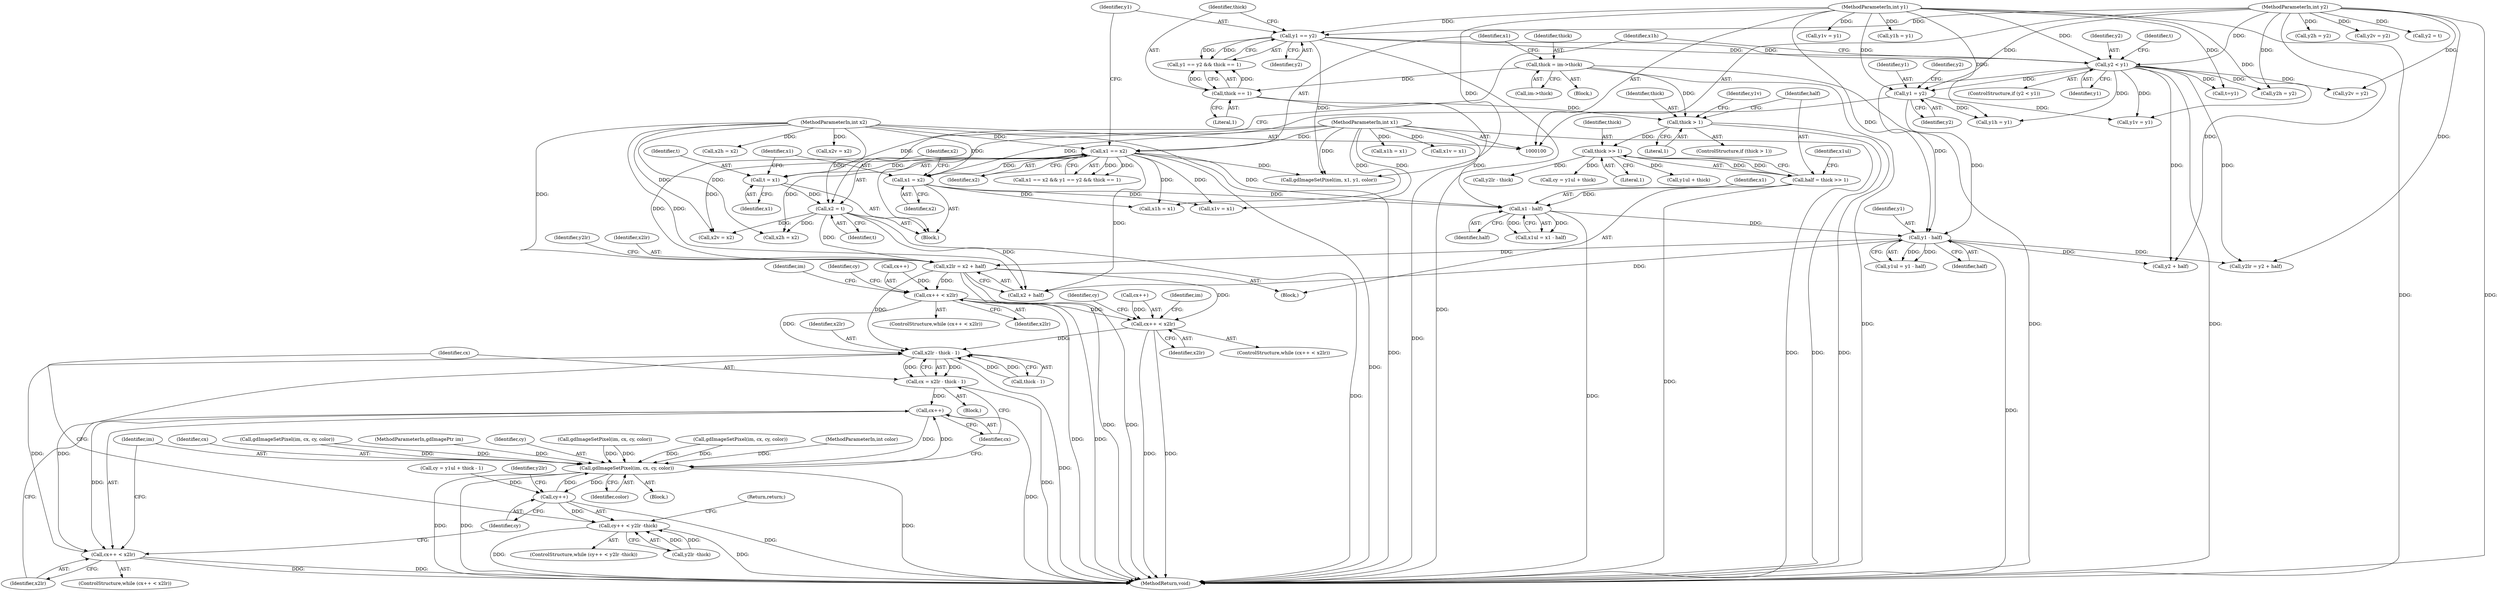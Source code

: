 digraph "0_php-src_c395c6e5d7e8df37a21265ff76e48fe75ceb5ae6?w=1_5@integer" {
"1000240" [label="(Call,x2lr = x2 + half)"];
"1000104" [label="(MethodParameterIn,int x2)"];
"1000186" [label="(Call,x2 = t)"];
"1000180" [label="(Call,t = x1)"];
"1000149" [label="(Call,x1 == x2)"];
"1000102" [label="(MethodParameterIn,int x1)"];
"1000237" [label="(Call,y1 - half)"];
"1000103" [label="(MethodParameterIn,int y1)"];
"1000167" [label="(Call,y2 < y1)"];
"1000153" [label="(Call,y1 == y2)"];
"1000105" [label="(MethodParameterIn,int y2)"];
"1000174" [label="(Call,y1 = y2)"];
"1000232" [label="(Call,x1 - half)"];
"1000183" [label="(Call,x1 = x2)"];
"1000225" [label="(Call,half = thick >> 1)"];
"1000227" [label="(Call,thick >> 1)"];
"1000214" [label="(Call,thick > 1)"];
"1000141" [label="(Call,thick = im->thick)"];
"1000156" [label="(Call,thick == 1)"];
"1000267" [label="(Call,cx++ < x2lr)"];
"1000294" [label="(Call,cx++ < x2lr)"];
"1000354" [label="(Call,x2lr - thick - 1)"];
"1000352" [label="(Call,cx = x2lr - thick - 1)"];
"1000361" [label="(Call,cx++)"];
"1000360" [label="(Call,cx++ < x2lr)"];
"1000365" [label="(Call,gdImageSetPixel(im, cx, cy, color))"];
"1000346" [label="(Call,cy++)"];
"1000345" [label="(Call,cy++ < y2lr -thick)"];
"1000204" [label="(Call,x2v = x2)"];
"1000170" [label="(Block,)"];
"1000217" [label="(Block,)"];
"1000149" [label="(Call,x1 == x2)"];
"1000153" [label="(Call,y1 == y2)"];
"1000180" [label="(Call,t = x1)"];
"1000297" [label="(Identifier,x2lr)"];
"1000198" [label="(Call,y1v = y1)"];
"1000176" [label="(Identifier,y2)"];
"1000337" [label="(Call,cy = y1ul + thick - 1)"];
"1000150" [label="(Identifier,x1)"];
"1000228" [label="(Identifier,thick)"];
"1000362" [label="(Identifier,cx)"];
"1000347" [label="(Identifier,cy)"];
"1000154" [label="(Identifier,y1)"];
"1000190" [label="(Identifier,x1h)"];
"1000181" [label="(Identifier,t)"];
"1000151" [label="(Identifier,x2)"];
"1000299" [label="(Call,gdImageSetPixel(im, cx, cy, color))"];
"1000237" [label="(Call,y1 - half)"];
"1000121" [label="(Call,y1v = y1)"];
"1000266" [label="(ControlStructure,while (cx++ < x2lr))"];
"1000369" [label="(Identifier,color)"];
"1000285" [label="(Identifier,cy)"];
"1000133" [label="(Call,y2h = y2)"];
"1000102" [label="(MethodParameterIn,int x1)"];
"1000213" [label="(ControlStructure,if (thick > 1))"];
"1000137" [label="(Call,y2v = y2)"];
"1000238" [label="(Identifier,y1)"];
"1000227" [label="(Call,thick >> 1)"];
"1000239" [label="(Identifier,half)"];
"1000356" [label="(Call,thick - 1)"];
"1000183" [label="(Call,x1 = x2)"];
"1000141" [label="(Call,thick = im->thick)"];
"1000270" [label="(Identifier,x2lr)"];
"1000258" [label="(Identifier,cy)"];
"1000367" [label="(Identifier,cx)"];
"1000354" [label="(Call,x2lr - thick - 1)"];
"1000216" [label="(Literal,1)"];
"1000156" [label="(Call,thick == 1)"];
"1000177" [label="(Call,y2 = t)"];
"1000365" [label="(Call,gdImageSetPixel(im, cx, cy, color))"];
"1000293" [label="(ControlStructure,while (cx++ < x2lr))"];
"1000267" [label="(Call,cx++ < x2lr)"];
"1000346" [label="(Call,cy++)"];
"1000207" [label="(Call,y2h = y2)"];
"1000167" [label="(Call,y2 < y1)"];
"1000188" [label="(Identifier,t)"];
"1000295" [label="(Call,cx++)"];
"1000345" [label="(Call,cy++ < y2lr -thick)"];
"1000192" [label="(Call,x1v = x1)"];
"1000226" [label="(Identifier,half)"];
"1000185" [label="(Identifier,x2)"];
"1000242" [label="(Call,x2 + half)"];
"1000332" [label="(Call,gdImageSetPixel(im, cx, cy, color))"];
"1000352" [label="(Call,cx = x2lr - thick - 1)"];
"1000171" [label="(Call,t=y1)"];
"1000230" [label="(Call,x1ul = x1 - half)"];
"1000215" [label="(Identifier,thick)"];
"1000101" [label="(MethodParameterIn,gdImagePtr im)"];
"1000175" [label="(Identifier,y1)"];
"1000166" [label="(ControlStructure,if (y2 < y1))"];
"1000247" [label="(Call,y2 + half)"];
"1000364" [label="(Block,)"];
"1000174" [label="(Call,y1 = y2)"];
"1000246" [label="(Identifier,y2lr)"];
"1000225" [label="(Call,half = thick >> 1)"];
"1000125" [label="(Call,x2h = x2)"];
"1000160" [label="(Call,gdImageSetPixel(im, x1, y1, color))"];
"1000195" [label="(Call,y1h = y1)"];
"1000234" [label="(Identifier,half)"];
"1000182" [label="(Identifier,x1)"];
"1000361" [label="(Call,cx++)"];
"1000351" [label="(Block,)"];
"1000279" [label="(Call,y2lr - thick)"];
"1000250" [label="(Call,cy = y1ul + thick)"];
"1000355" [label="(Identifier,x2lr)"];
"1000189" [label="(Call,x1h = x1)"];
"1000214" [label="(Call,thick > 1)"];
"1000241" [label="(Identifier,x2lr)"];
"1000240" [label="(Call,x2lr = x2 + half)"];
"1000129" [label="(Call,x2v = x2)"];
"1000109" [label="(Call,x1h = x1)"];
"1000187" [label="(Identifier,x2)"];
"1000148" [label="(Call,x1 == x2 && y1 == y2 && thick == 1)"];
"1000184" [label="(Identifier,x1)"];
"1000113" [label="(Call,x1v = x1)"];
"1000231" [label="(Identifier,x1ul)"];
"1000117" [label="(Call,y1h = y1)"];
"1000142" [label="(Identifier,thick)"];
"1000169" [label="(Identifier,y1)"];
"1000374" [label="(Identifier,y1v)"];
"1000368" [label="(Identifier,cy)"];
"1000233" [label="(Identifier,x1)"];
"1000143" [label="(Call,im->thick)"];
"1000360" [label="(Call,cx++ < x2lr)"];
"1000294" [label="(Call,cx++ < x2lr)"];
"1000349" [label="(Identifier,y2lr)"];
"1000268" [label="(Call,cx++)"];
"1000235" [label="(Call,y1ul = y1 - half)"];
"1000186" [label="(Call,x2 = t)"];
"1000105" [label="(MethodParameterIn,int y2)"];
"1000107" [label="(Block,)"];
"1000232" [label="(Call,x1 - half)"];
"1000359" [label="(ControlStructure,while (cx++ < x2lr))"];
"1000348" [label="(Call,y2lr -thick)"];
"1000210" [label="(Call,y2v = y2)"];
"1000104" [label="(MethodParameterIn,int x2)"];
"1000229" [label="(Literal,1)"];
"1000155" [label="(Identifier,y2)"];
"1000273" [label="(Identifier,im)"];
"1000366" [label="(Identifier,im)"];
"1000201" [label="(Call,x2h = x2)"];
"1000245" [label="(Call,y2lr = y2 + half)"];
"1000157" [label="(Identifier,thick)"];
"1000353" [label="(Identifier,cx)"];
"1000272" [label="(Call,gdImageSetPixel(im, cx, cy, color))"];
"1000300" [label="(Identifier,im)"];
"1000158" [label="(Literal,1)"];
"1000152" [label="(Call,y1 == y2 && thick == 1)"];
"1000106" [label="(MethodParameterIn,int color)"];
"1000370" [label="(Return,return;)"];
"1000363" [label="(Identifier,x2lr)"];
"1000103" [label="(MethodParameterIn,int y1)"];
"1000344" [label="(ControlStructure,while (cy++ < y2lr -thick))"];
"1000411" [label="(MethodReturn,void)"];
"1000178" [label="(Identifier,y2)"];
"1000252" [label="(Call,y1ul + thick)"];
"1000168" [label="(Identifier,y2)"];
"1000172" [label="(Identifier,t)"];
"1000240" -> "1000217"  [label="AST: "];
"1000240" -> "1000242"  [label="CFG: "];
"1000241" -> "1000240"  [label="AST: "];
"1000242" -> "1000240"  [label="AST: "];
"1000246" -> "1000240"  [label="CFG: "];
"1000240" -> "1000411"  [label="DDG: "];
"1000240" -> "1000411"  [label="DDG: "];
"1000104" -> "1000240"  [label="DDG: "];
"1000186" -> "1000240"  [label="DDG: "];
"1000149" -> "1000240"  [label="DDG: "];
"1000237" -> "1000240"  [label="DDG: "];
"1000240" -> "1000267"  [label="DDG: "];
"1000240" -> "1000294"  [label="DDG: "];
"1000240" -> "1000354"  [label="DDG: "];
"1000104" -> "1000100"  [label="AST: "];
"1000104" -> "1000411"  [label="DDG: "];
"1000104" -> "1000125"  [label="DDG: "];
"1000104" -> "1000129"  [label="DDG: "];
"1000104" -> "1000149"  [label="DDG: "];
"1000104" -> "1000183"  [label="DDG: "];
"1000104" -> "1000186"  [label="DDG: "];
"1000104" -> "1000201"  [label="DDG: "];
"1000104" -> "1000204"  [label="DDG: "];
"1000104" -> "1000242"  [label="DDG: "];
"1000186" -> "1000170"  [label="AST: "];
"1000186" -> "1000188"  [label="CFG: "];
"1000187" -> "1000186"  [label="AST: "];
"1000188" -> "1000186"  [label="AST: "];
"1000190" -> "1000186"  [label="CFG: "];
"1000186" -> "1000411"  [label="DDG: "];
"1000180" -> "1000186"  [label="DDG: "];
"1000186" -> "1000201"  [label="DDG: "];
"1000186" -> "1000204"  [label="DDG: "];
"1000186" -> "1000242"  [label="DDG: "];
"1000180" -> "1000170"  [label="AST: "];
"1000180" -> "1000182"  [label="CFG: "];
"1000181" -> "1000180"  [label="AST: "];
"1000182" -> "1000180"  [label="AST: "];
"1000184" -> "1000180"  [label="CFG: "];
"1000149" -> "1000180"  [label="DDG: "];
"1000102" -> "1000180"  [label="DDG: "];
"1000149" -> "1000148"  [label="AST: "];
"1000149" -> "1000151"  [label="CFG: "];
"1000150" -> "1000149"  [label="AST: "];
"1000151" -> "1000149"  [label="AST: "];
"1000154" -> "1000149"  [label="CFG: "];
"1000148" -> "1000149"  [label="CFG: "];
"1000149" -> "1000411"  [label="DDG: "];
"1000149" -> "1000148"  [label="DDG: "];
"1000149" -> "1000148"  [label="DDG: "];
"1000102" -> "1000149"  [label="DDG: "];
"1000149" -> "1000160"  [label="DDG: "];
"1000149" -> "1000183"  [label="DDG: "];
"1000149" -> "1000189"  [label="DDG: "];
"1000149" -> "1000192"  [label="DDG: "];
"1000149" -> "1000201"  [label="DDG: "];
"1000149" -> "1000204"  [label="DDG: "];
"1000149" -> "1000232"  [label="DDG: "];
"1000149" -> "1000242"  [label="DDG: "];
"1000102" -> "1000100"  [label="AST: "];
"1000102" -> "1000411"  [label="DDG: "];
"1000102" -> "1000109"  [label="DDG: "];
"1000102" -> "1000113"  [label="DDG: "];
"1000102" -> "1000160"  [label="DDG: "];
"1000102" -> "1000183"  [label="DDG: "];
"1000102" -> "1000189"  [label="DDG: "];
"1000102" -> "1000192"  [label="DDG: "];
"1000102" -> "1000232"  [label="DDG: "];
"1000237" -> "1000235"  [label="AST: "];
"1000237" -> "1000239"  [label="CFG: "];
"1000238" -> "1000237"  [label="AST: "];
"1000239" -> "1000237"  [label="AST: "];
"1000235" -> "1000237"  [label="CFG: "];
"1000237" -> "1000411"  [label="DDG: "];
"1000237" -> "1000235"  [label="DDG: "];
"1000237" -> "1000235"  [label="DDG: "];
"1000103" -> "1000237"  [label="DDG: "];
"1000167" -> "1000237"  [label="DDG: "];
"1000174" -> "1000237"  [label="DDG: "];
"1000232" -> "1000237"  [label="DDG: "];
"1000237" -> "1000242"  [label="DDG: "];
"1000237" -> "1000245"  [label="DDG: "];
"1000237" -> "1000247"  [label="DDG: "];
"1000103" -> "1000100"  [label="AST: "];
"1000103" -> "1000411"  [label="DDG: "];
"1000103" -> "1000117"  [label="DDG: "];
"1000103" -> "1000121"  [label="DDG: "];
"1000103" -> "1000153"  [label="DDG: "];
"1000103" -> "1000160"  [label="DDG: "];
"1000103" -> "1000167"  [label="DDG: "];
"1000103" -> "1000171"  [label="DDG: "];
"1000103" -> "1000174"  [label="DDG: "];
"1000103" -> "1000195"  [label="DDG: "];
"1000103" -> "1000198"  [label="DDG: "];
"1000167" -> "1000166"  [label="AST: "];
"1000167" -> "1000169"  [label="CFG: "];
"1000168" -> "1000167"  [label="AST: "];
"1000169" -> "1000167"  [label="AST: "];
"1000172" -> "1000167"  [label="CFG: "];
"1000190" -> "1000167"  [label="CFG: "];
"1000167" -> "1000411"  [label="DDG: "];
"1000153" -> "1000167"  [label="DDG: "];
"1000153" -> "1000167"  [label="DDG: "];
"1000105" -> "1000167"  [label="DDG: "];
"1000167" -> "1000171"  [label="DDG: "];
"1000167" -> "1000174"  [label="DDG: "];
"1000167" -> "1000195"  [label="DDG: "];
"1000167" -> "1000198"  [label="DDG: "];
"1000167" -> "1000207"  [label="DDG: "];
"1000167" -> "1000210"  [label="DDG: "];
"1000167" -> "1000245"  [label="DDG: "];
"1000167" -> "1000247"  [label="DDG: "];
"1000153" -> "1000152"  [label="AST: "];
"1000153" -> "1000155"  [label="CFG: "];
"1000154" -> "1000153"  [label="AST: "];
"1000155" -> "1000153"  [label="AST: "];
"1000157" -> "1000153"  [label="CFG: "];
"1000152" -> "1000153"  [label="CFG: "];
"1000153" -> "1000411"  [label="DDG: "];
"1000153" -> "1000152"  [label="DDG: "];
"1000153" -> "1000152"  [label="DDG: "];
"1000105" -> "1000153"  [label="DDG: "];
"1000153" -> "1000160"  [label="DDG: "];
"1000105" -> "1000100"  [label="AST: "];
"1000105" -> "1000411"  [label="DDG: "];
"1000105" -> "1000133"  [label="DDG: "];
"1000105" -> "1000137"  [label="DDG: "];
"1000105" -> "1000174"  [label="DDG: "];
"1000105" -> "1000177"  [label="DDG: "];
"1000105" -> "1000207"  [label="DDG: "];
"1000105" -> "1000210"  [label="DDG: "];
"1000105" -> "1000245"  [label="DDG: "];
"1000105" -> "1000247"  [label="DDG: "];
"1000174" -> "1000170"  [label="AST: "];
"1000174" -> "1000176"  [label="CFG: "];
"1000175" -> "1000174"  [label="AST: "];
"1000176" -> "1000174"  [label="AST: "];
"1000178" -> "1000174"  [label="CFG: "];
"1000174" -> "1000195"  [label="DDG: "];
"1000174" -> "1000198"  [label="DDG: "];
"1000232" -> "1000230"  [label="AST: "];
"1000232" -> "1000234"  [label="CFG: "];
"1000233" -> "1000232"  [label="AST: "];
"1000234" -> "1000232"  [label="AST: "];
"1000230" -> "1000232"  [label="CFG: "];
"1000232" -> "1000411"  [label="DDG: "];
"1000232" -> "1000230"  [label="DDG: "];
"1000232" -> "1000230"  [label="DDG: "];
"1000183" -> "1000232"  [label="DDG: "];
"1000225" -> "1000232"  [label="DDG: "];
"1000183" -> "1000170"  [label="AST: "];
"1000183" -> "1000185"  [label="CFG: "];
"1000184" -> "1000183"  [label="AST: "];
"1000185" -> "1000183"  [label="AST: "];
"1000187" -> "1000183"  [label="CFG: "];
"1000183" -> "1000189"  [label="DDG: "];
"1000183" -> "1000192"  [label="DDG: "];
"1000225" -> "1000217"  [label="AST: "];
"1000225" -> "1000227"  [label="CFG: "];
"1000226" -> "1000225"  [label="AST: "];
"1000227" -> "1000225"  [label="AST: "];
"1000231" -> "1000225"  [label="CFG: "];
"1000225" -> "1000411"  [label="DDG: "];
"1000227" -> "1000225"  [label="DDG: "];
"1000227" -> "1000225"  [label="DDG: "];
"1000227" -> "1000229"  [label="CFG: "];
"1000228" -> "1000227"  [label="AST: "];
"1000229" -> "1000227"  [label="AST: "];
"1000214" -> "1000227"  [label="DDG: "];
"1000227" -> "1000250"  [label="DDG: "];
"1000227" -> "1000252"  [label="DDG: "];
"1000227" -> "1000279"  [label="DDG: "];
"1000214" -> "1000213"  [label="AST: "];
"1000214" -> "1000216"  [label="CFG: "];
"1000215" -> "1000214"  [label="AST: "];
"1000216" -> "1000214"  [label="AST: "];
"1000226" -> "1000214"  [label="CFG: "];
"1000374" -> "1000214"  [label="CFG: "];
"1000214" -> "1000411"  [label="DDG: "];
"1000214" -> "1000411"  [label="DDG: "];
"1000141" -> "1000214"  [label="DDG: "];
"1000156" -> "1000214"  [label="DDG: "];
"1000141" -> "1000107"  [label="AST: "];
"1000141" -> "1000143"  [label="CFG: "];
"1000142" -> "1000141"  [label="AST: "];
"1000143" -> "1000141"  [label="AST: "];
"1000150" -> "1000141"  [label="CFG: "];
"1000141" -> "1000411"  [label="DDG: "];
"1000141" -> "1000411"  [label="DDG: "];
"1000141" -> "1000156"  [label="DDG: "];
"1000156" -> "1000152"  [label="AST: "];
"1000156" -> "1000158"  [label="CFG: "];
"1000157" -> "1000156"  [label="AST: "];
"1000158" -> "1000156"  [label="AST: "];
"1000152" -> "1000156"  [label="CFG: "];
"1000156" -> "1000411"  [label="DDG: "];
"1000156" -> "1000152"  [label="DDG: "];
"1000156" -> "1000152"  [label="DDG: "];
"1000267" -> "1000266"  [label="AST: "];
"1000267" -> "1000270"  [label="CFG: "];
"1000268" -> "1000267"  [label="AST: "];
"1000270" -> "1000267"  [label="AST: "];
"1000258" -> "1000267"  [label="CFG: "];
"1000273" -> "1000267"  [label="CFG: "];
"1000267" -> "1000411"  [label="DDG: "];
"1000267" -> "1000411"  [label="DDG: "];
"1000268" -> "1000267"  [label="DDG: "];
"1000267" -> "1000294"  [label="DDG: "];
"1000267" -> "1000354"  [label="DDG: "];
"1000294" -> "1000293"  [label="AST: "];
"1000294" -> "1000297"  [label="CFG: "];
"1000295" -> "1000294"  [label="AST: "];
"1000297" -> "1000294"  [label="AST: "];
"1000285" -> "1000294"  [label="CFG: "];
"1000300" -> "1000294"  [label="CFG: "];
"1000294" -> "1000411"  [label="DDG: "];
"1000294" -> "1000411"  [label="DDG: "];
"1000295" -> "1000294"  [label="DDG: "];
"1000294" -> "1000354"  [label="DDG: "];
"1000354" -> "1000352"  [label="AST: "];
"1000354" -> "1000356"  [label="CFG: "];
"1000355" -> "1000354"  [label="AST: "];
"1000356" -> "1000354"  [label="AST: "];
"1000352" -> "1000354"  [label="CFG: "];
"1000354" -> "1000411"  [label="DDG: "];
"1000354" -> "1000352"  [label="DDG: "];
"1000354" -> "1000352"  [label="DDG: "];
"1000360" -> "1000354"  [label="DDG: "];
"1000356" -> "1000354"  [label="DDG: "];
"1000356" -> "1000354"  [label="DDG: "];
"1000354" -> "1000360"  [label="DDG: "];
"1000352" -> "1000351"  [label="AST: "];
"1000353" -> "1000352"  [label="AST: "];
"1000362" -> "1000352"  [label="CFG: "];
"1000352" -> "1000411"  [label="DDG: "];
"1000352" -> "1000361"  [label="DDG: "];
"1000361" -> "1000360"  [label="AST: "];
"1000361" -> "1000362"  [label="CFG: "];
"1000362" -> "1000361"  [label="AST: "];
"1000363" -> "1000361"  [label="CFG: "];
"1000361" -> "1000411"  [label="DDG: "];
"1000361" -> "1000360"  [label="DDG: "];
"1000365" -> "1000361"  [label="DDG: "];
"1000361" -> "1000365"  [label="DDG: "];
"1000360" -> "1000359"  [label="AST: "];
"1000360" -> "1000363"  [label="CFG: "];
"1000363" -> "1000360"  [label="AST: "];
"1000347" -> "1000360"  [label="CFG: "];
"1000366" -> "1000360"  [label="CFG: "];
"1000360" -> "1000411"  [label="DDG: "];
"1000360" -> "1000411"  [label="DDG: "];
"1000365" -> "1000364"  [label="AST: "];
"1000365" -> "1000369"  [label="CFG: "];
"1000366" -> "1000365"  [label="AST: "];
"1000367" -> "1000365"  [label="AST: "];
"1000368" -> "1000365"  [label="AST: "];
"1000369" -> "1000365"  [label="AST: "];
"1000362" -> "1000365"  [label="CFG: "];
"1000365" -> "1000411"  [label="DDG: "];
"1000365" -> "1000411"  [label="DDG: "];
"1000365" -> "1000411"  [label="DDG: "];
"1000365" -> "1000346"  [label="DDG: "];
"1000332" -> "1000365"  [label="DDG: "];
"1000332" -> "1000365"  [label="DDG: "];
"1000272" -> "1000365"  [label="DDG: "];
"1000272" -> "1000365"  [label="DDG: "];
"1000299" -> "1000365"  [label="DDG: "];
"1000299" -> "1000365"  [label="DDG: "];
"1000101" -> "1000365"  [label="DDG: "];
"1000346" -> "1000365"  [label="DDG: "];
"1000106" -> "1000365"  [label="DDG: "];
"1000346" -> "1000345"  [label="AST: "];
"1000346" -> "1000347"  [label="CFG: "];
"1000347" -> "1000346"  [label="AST: "];
"1000349" -> "1000346"  [label="CFG: "];
"1000346" -> "1000411"  [label="DDG: "];
"1000346" -> "1000345"  [label="DDG: "];
"1000337" -> "1000346"  [label="DDG: "];
"1000345" -> "1000344"  [label="AST: "];
"1000345" -> "1000348"  [label="CFG: "];
"1000348" -> "1000345"  [label="AST: "];
"1000353" -> "1000345"  [label="CFG: "];
"1000370" -> "1000345"  [label="CFG: "];
"1000345" -> "1000411"  [label="DDG: "];
"1000345" -> "1000411"  [label="DDG: "];
"1000348" -> "1000345"  [label="DDG: "];
"1000348" -> "1000345"  [label="DDG: "];
}
